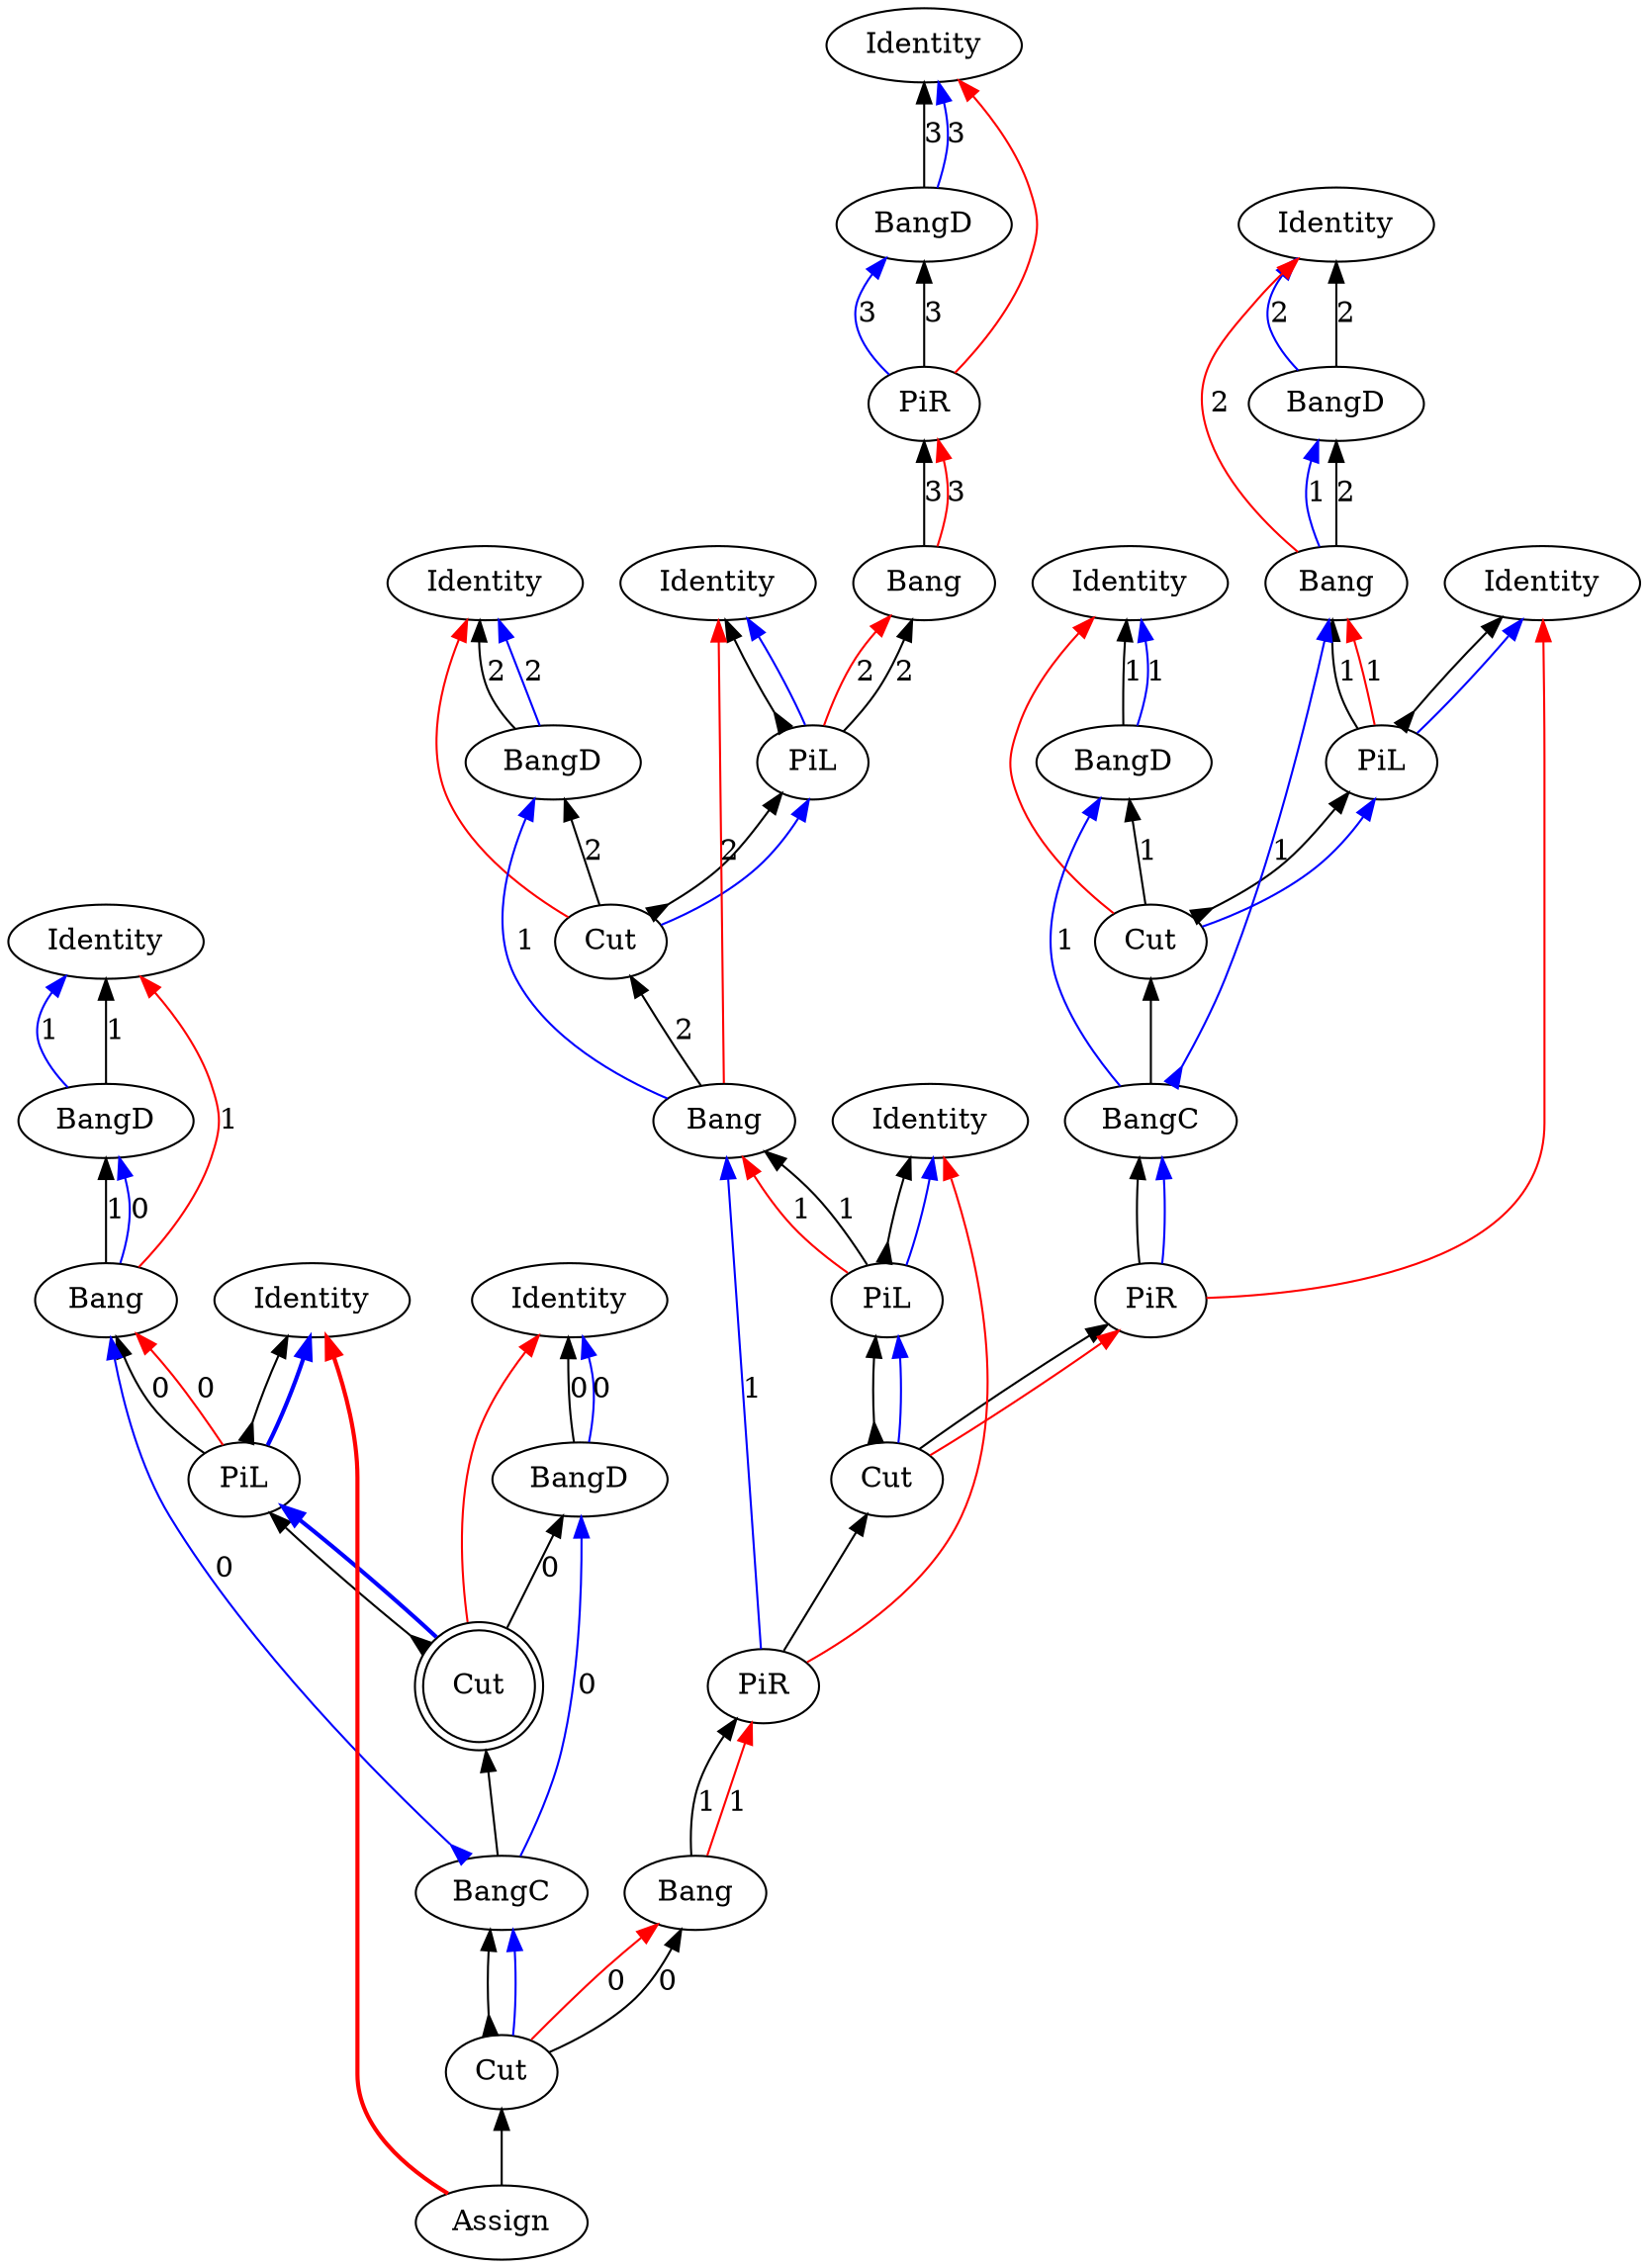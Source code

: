 digraph {
rankdir="BT"
"Identity0" [label="Identity"]
"BangD1" [label="BangD"]
"PiR2" [label="PiR"]
"Bang3" [label="Bang"]
"Identity4" [label="Identity"]
"PiL5" [label="PiL"]
"Identity6" [label="Identity"]
"BangD7" [label="BangD"]
"Cut8" [label="Cut"]
"Bang9" [label="Bang"]
"Identity10" [label="Identity"]
"PiL11" [label="PiL"]
"Identity12" [label="Identity"]
"BangD13" [label="BangD"]
"Bang14" [label="Bang"]
"Identity15" [label="Identity"]
"PiL16" [label="PiL"]
"Identity17" [label="Identity"]
"BangD18" [label="BangD"]
"Cut19" [label="Cut"]
"BangC20" [label="BangC"]
"PiR21" [label="PiR"]
"Cut22" [label="Cut"]
"PiR23" [label="PiR"]
"Bang24" [label="Bang"]
"Identity25" [label="Identity"]
"BangD26" [label="BangD"]
"Bang27" [label="Bang"]
"Identity28" [label="Identity"]
"PiL29" [label="PiL"]
"Identity30" [label="Identity"]
"BangD31" [label="BangD"]
"Cut32" [label="Cut",shape=doublecircle]
"BangC33" [label="BangC"]
"Assign34" [label="Assign"]
"Cut35" [label="Cut"]
"Bang27" -> "BangD26"[color=black,weight=5,tooltip="c_bseq24",label="1",arrowhead=normal,arrowtail=none,dir=both]
"Bang24" -> "PiR23"[color=black,weight=5,tooltip="c_bseq32",label="1",arrowhead=normal,arrowtail=none,dir=both]
"Bang14" -> "BangD13"[color=black,weight=5,tooltip="c_bseq58",label="2",arrowhead=normal,arrowtail=none,dir=both]
"Bang9" -> "Cut8"[color=black,weight=5,tooltip="c_bseq67",label="2",arrowhead=normal,arrowtail=none,dir=both]
"Bang3" -> "PiR2"[color=black,weight=5,tooltip="c_bseq79",label="3",arrowhead=normal,arrowtail=none,dir=both]
"Cut32" -> "PiL29"[color=black,weight=5,tooltip="c_lseq12",arrowhead=normal,arrowtail=inv,dir=both]
"Cut22" -> "PiL11"[color=black,weight=5,tooltip="c_lseq36",arrowhead=normal,arrowtail=inv,dir=both]
"Cut19" -> "PiL16"[color=black,weight=5,tooltip="c_lseq46",arrowhead=normal,arrowtail=inv,dir=both]
"Cut8" -> "PiL5"[color=black,weight=5,tooltip="c_lseq68",arrowhead=normal,arrowtail=inv,dir=both]
"Cut32" -> "BangD31"[color=black,weight=5,tooltip="c_rseq13",label="0",arrowhead=normal,arrowtail=none,dir=both]
"Cut22" -> "PiR21"[color=black,weight=5,tooltip="c_rseq37",arrowhead=normal,arrowtail=none,dir=both]
"Cut19" -> "BangD18"[color=black,weight=5,tooltip="c_rseq47",label="1",arrowhead=normal,arrowtail=none,dir=both]
"Cut8" -> "BangD7"[color=black,weight=5,tooltip="c_rseq69",label="2",arrowhead=normal,arrowtail=none,dir=both]
"PiL29" -> "Bang27"[color=black,weight=5,tooltip="dseq20",label="0",arrowhead=normal,arrowtail=none,dir=both]
"Cut35" -> "Bang24"[color=black,weight=5,tooltip="dseq29",label="0",arrowhead=normal,arrowtail=none,dir=both]
"PiL16" -> "Bang14"[color=black,weight=5,tooltip="dseq54",label="1",arrowhead=normal,arrowtail=none,dir=both]
"PiL11" -> "Bang9"[color=black,weight=5,tooltip="dseq63",label="1",arrowhead=normal,arrowtail=none,dir=both]
"PiL5" -> "Bang3"[color=black,weight=5,tooltip="dseq76",label="2",arrowhead=normal,arrowtail=none,dir=both]
"PiR23" -> "Bang9"[color=blue,weight=2,tooltip="h34",label="1",arrowhead=normal,arrowtail=none,dir=both]
"Bang9" -> "BangD7"[color=blue,weight=2,tooltip="hf65",label="1",arrowhead=normal,arrowtail=none,dir=both]
"BangD7" -> "Identity6"[color=blue,weight=2,tooltip="hret73",label="2",arrowhead=normal,arrowtail=none,dir=both]
"BangD7" -> "Identity6"[color=black,weight=5,tooltip="hseq72",label="2",arrowhead=normal,arrowtail=none,dir=both]
"PiR2" -> "BangD1"[color=blue,weight=2,tooltip="i81",label="3",arrowhead=normal,arrowtail=none,dir=both]
"PiL29" -> "Identity28"[color=black,weight=5,tooltip="idseq21",arrowhead=normal,arrowtail=inv,dir=both]
"PiL16" -> "Identity15"[color=black,weight=5,tooltip="idseq55",arrowhead=normal,arrowtail=inv,dir=both]
"PiL11" -> "Identity10"[color=black,weight=5,tooltip="idseq64",arrowhead=normal,arrowtail=inv,dir=both]
"PiL5" -> "Identity4"[color=black,weight=5,tooltip="idseq77",arrowhead=normal,arrowtail=inv,dir=both]
"BangD1" -> "Identity0"[color=blue,weight=2,tooltip="iret84",label="3",arrowhead=normal,arrowtail=none,dir=both]
"BangD1" -> "Identity0"[color=black,weight=5,tooltip="iseq83",label="3",arrowhead=normal,arrowtail=none,dir=both]
"PiL29" -> "Identity28"[color=blue,weight=2,tooltip="lret19",arrowhead=normal,arrowtail=none,penwidth=2,dir=both]
"PiL16" -> "Identity15"[color=blue,weight=2,tooltip="lret53",arrowhead=normal,arrowtail=none,dir=both]
"PiL11" -> "Identity10"[color=blue,weight=2,tooltip="lret62",arrowhead=normal,arrowtail=none,dir=both]
"PiL5" -> "Identity4"[color=blue,weight=2,tooltip="lret75",arrowhead=normal,arrowtail=none,dir=both]
"Cut32" -> "PiL29"[color=blue,weight=2,tooltip="lval14",arrowhead=normal,arrowtail=none,penwidth=2,dir=both]
"Cut22" -> "PiL11"[color=blue,weight=2,tooltip="lval38",arrowhead=normal,arrowtail=none,dir=both]
"Cut19" -> "PiL16"[color=blue,weight=2,tooltip="lval48",arrowhead=normal,arrowtail=none,dir=both]
"Cut8" -> "PiL5"[color=blue,weight=2,tooltip="lval70",arrowhead=normal,arrowtail=none,dir=both]
"PiL29" -> "Bang27"[color=red,weight=2,tooltip="newrret18",label="0",arrowhead=normal,arrowtail=none,dir=both]
"Cut35" -> "Bang24"[color=red,weight=2,tooltip="newrret27",label="0",arrowhead=normal,arrowtail=none,dir=both]
"PiL16" -> "Bang14"[color=red,weight=2,tooltip="newrret52",label="1",arrowhead=normal,arrowtail=none,dir=both]
"PiL11" -> "Bang9"[color=red,weight=2,tooltip="newrret61",label="1",arrowhead=normal,arrowtail=none,dir=both]
"PiL5" -> "Bang3"[color=red,weight=2,tooltip="newrret74",label="2",arrowhead=normal,arrowtail=none,dir=both]
"Bang27" -> "Identity25"[color=red,weight=2,tooltip="newrretf23",label="1",arrowhead=normal,arrowtail=none,dir=both]
"Bang24" -> "PiR23"[color=red,weight=2,tooltip="newrretf31",label="1",arrowhead=normal,arrowtail=none,dir=both]
"Bang14" -> "Identity12"[color=red,weight=2,tooltip="newrretf57",label="2",arrowhead=normal,arrowtail=none,dir=both]
"Bang9" -> "Identity4"[color=red,weight=2,tooltip="newrretf66",label="2",arrowhead=normal,arrowtail=none,dir=both]
"Bang3" -> "PiR2"[color=red,weight=2,tooltip="newrretf78",label="3",arrowhead=normal,arrowtail=none,dir=both]
"PiR23" -> "Identity10"[color=red,weight=2,tooltip="ret35",arrowhead=normal,arrowtail=none,dir=both]
"PiR21" -> "Identity15"[color=red,weight=2,tooltip="ret42",arrowhead=normal,arrowtail=none,dir=both]
"Assign34" -> "Identity28"[color=red,weight=2,tooltip="ret8",arrowhead=normal,arrowtail=none,penwidth=2,dir=both]
"PiR2" -> "Identity0"[color=red,weight=2,tooltip="ret82",arrowhead=normal,arrowtail=none,dir=both]
"Assign34" -> "Cut35"[color=black,weight=5,tooltip="retseq0",arrowhead=normal,arrowtail=none,dir=both]
"Cut32" -> "Identity30"[color=red,weight=2,tooltip="rval15",arrowhead=normal,arrowtail=none,dir=both]
"Cut22" -> "PiR21"[color=red,weight=2,tooltip="rval39",arrowhead=normal,arrowtail=none,dir=both]
"Cut19" -> "Identity17"[color=red,weight=2,tooltip="rval49",arrowhead=normal,arrowtail=none,dir=both]
"Cut8" -> "Identity6"[color=red,weight=2,tooltip="rval71",arrowhead=normal,arrowtail=none,dir=both]
"BangC33" -> "Cut32"[color=black,weight=5,tooltip="seq11",arrowhead=normal,arrowtail=none,dir=both]
"PiR23" -> "Cut22"[color=black,weight=5,tooltip="seq33",arrowhead=normal,arrowtail=none,dir=both]
"PiR21" -> "BangC20"[color=black,weight=5,tooltip="seq40",arrowhead=normal,arrowtail=none,dir=both]
"BangC20" -> "Cut19"[color=black,weight=5,tooltip="seq45",arrowhead=normal,arrowtail=none,dir=both]
"Cut35" -> "BangC33"[color=black,weight=5,tooltip="seq6",arrowhead=normal,arrowtail=inv,dir=both]
"PiR2" -> "BangD1"[color=black,weight=5,tooltip="seq80",label="3",arrowhead=normal,arrowtail=none,dir=both]
"Cut35" -> "BangC33"[color=blue,weight=2,tooltip="x7",arrowhead=normal,arrowtail=none,dir=both]
"BangC33" -> "BangD31"[color=blue,weight=2,tooltip="xA9",label="0",arrowhead=normal,arrowtail=none,dir=both]
"BangC33" -> "Bang27"[color=blue,weight=2,tooltip="xB10",label="0",arrowhead=normal,arrowtail=inv,dir=both]
"Bang27" -> "BangD26"[color=blue,weight=2,tooltip="xBf22",label="0",arrowhead=normal,arrowtail=none,dir=both]
"BangD31" -> "Identity30"[color=blue,weight=2,tooltip="xret17",label="0",arrowhead=normal,arrowtail=none,dir=both]
"BangD26" -> "Identity25"[color=blue,weight=2,tooltip="xret26",label="1",arrowhead=normal,arrowtail=none,dir=both]
"BangD31" -> "Identity30"[color=black,weight=5,tooltip="xseq16",label="0",arrowhead=normal,arrowtail=none,dir=both]
"BangD26" -> "Identity25"[color=black,weight=5,tooltip="xseq25",label="1",arrowhead=normal,arrowtail=none,dir=both]
"PiR21" -> "BangC20"[color=blue,weight=2,tooltip="y41",arrowhead=normal,arrowtail=none,dir=both]
"BangC20" -> "BangD18"[color=blue,weight=2,tooltip="yA43",label="1",arrowhead=normal,arrowtail=none,dir=both]
"BangC20" -> "Bang14"[color=blue,weight=2,tooltip="yB44",label="1",arrowhead=normal,arrowtail=inv,dir=both]
"Bang14" -> "BangD13"[color=blue,weight=2,tooltip="yBf56",label="1",arrowhead=normal,arrowtail=none,dir=both]
"BangD18" -> "Identity17"[color=blue,weight=2,tooltip="yret51",label="1",arrowhead=normal,arrowtail=none,dir=both]
"BangD13" -> "Identity12"[color=blue,weight=2,tooltip="yret60",label="2",arrowhead=normal,arrowtail=none,dir=both]
"BangD18" -> "Identity17"[color=black,weight=5,tooltip="yseq50",label="1",arrowhead=normal,arrowtail=none,dir=both]
"BangD13" -> "Identity12"[color=black,weight=5,tooltip="yseq59",label="2",arrowhead=normal,arrowtail=none,dir=both]
}
